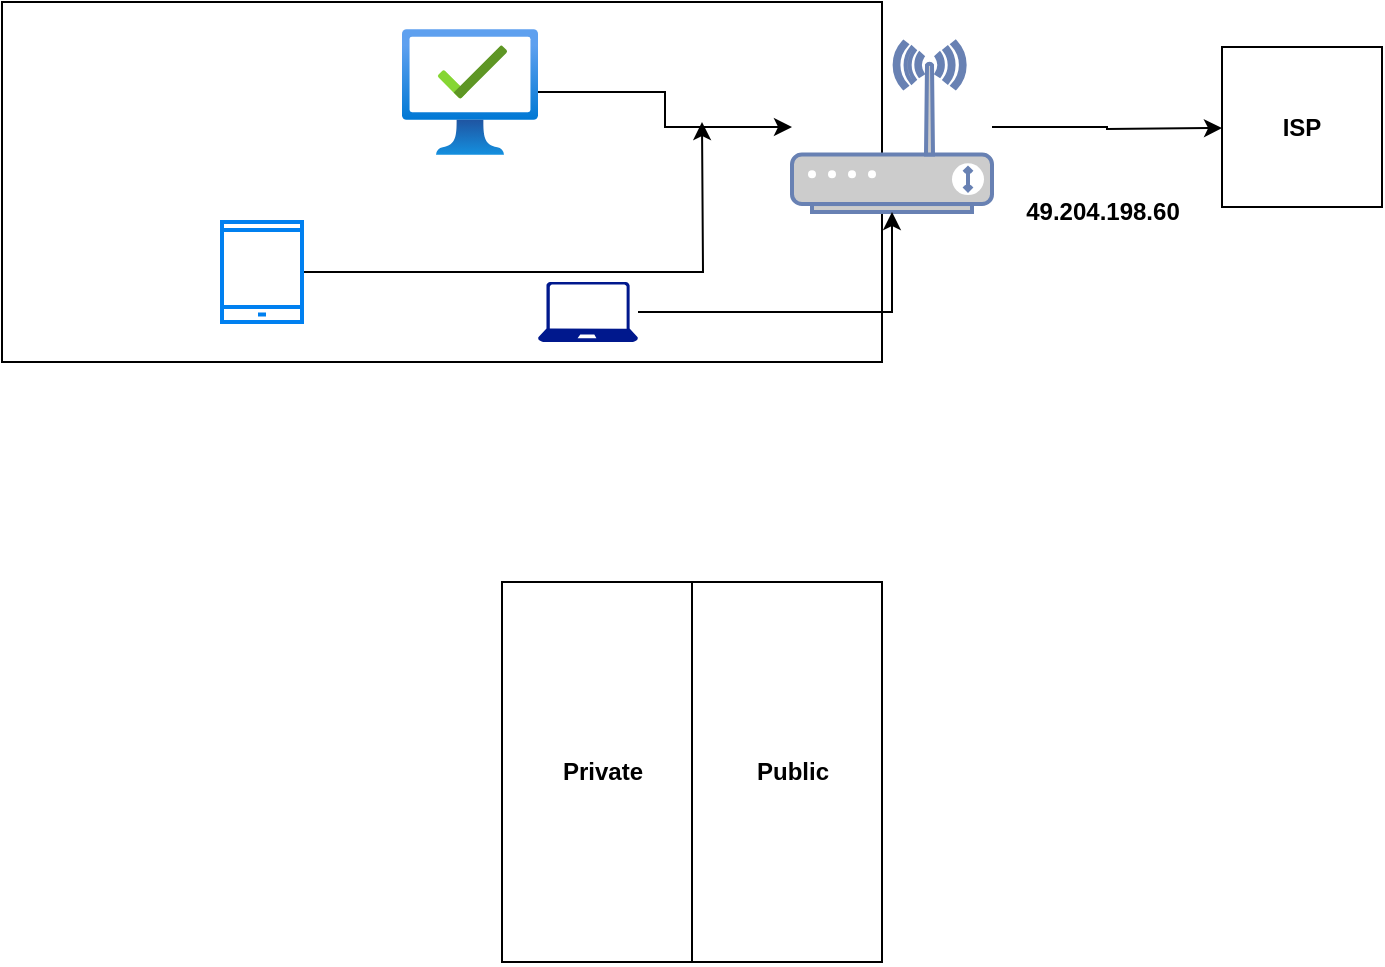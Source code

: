 <mxfile version="24.7.17">
  <diagram name="Page-1" id="8cQ6dlYZiLXwl3r9tG7y">
    <mxGraphModel dx="934" dy="525" grid="1" gridSize="10" guides="1" tooltips="1" connect="1" arrows="1" fold="1" page="1" pageScale="1" pageWidth="850" pageHeight="1100" math="0" shadow="0">
      <root>
        <mxCell id="0" />
        <mxCell id="1" parent="0" />
        <mxCell id="YbHaQcUzP9_vanoCLiuY-2" value="" style="group" vertex="1" connectable="0" parent="1">
          <mxGeometry x="80" y="80" width="690" height="180" as="geometry" />
        </mxCell>
        <mxCell id="YbHaQcUzP9_vanoCLiuY-3" value="" style="rounded=0;whiteSpace=wrap;html=1;" vertex="1" parent="YbHaQcUzP9_vanoCLiuY-2">
          <mxGeometry width="440" height="180" as="geometry" />
        </mxCell>
        <mxCell id="YbHaQcUzP9_vanoCLiuY-4" style="edgeStyle=orthogonalEdgeStyle;rounded=0;orthogonalLoop=1;jettySize=auto;html=1;" edge="1" parent="YbHaQcUzP9_vanoCLiuY-2" source="YbHaQcUzP9_vanoCLiuY-5">
          <mxGeometry relative="1" as="geometry">
            <mxPoint x="610" y="63" as="targetPoint" />
          </mxGeometry>
        </mxCell>
        <mxCell id="YbHaQcUzP9_vanoCLiuY-5" value="" style="fontColor=#0066CC;verticalAlign=top;verticalLabelPosition=bottom;labelPosition=center;align=center;html=1;outlineConnect=0;fillColor=#CCCCCC;strokeColor=#6881B3;gradientColor=none;gradientDirection=north;strokeWidth=2;shape=mxgraph.networks.wireless_modem;" vertex="1" parent="YbHaQcUzP9_vanoCLiuY-2">
          <mxGeometry x="395" y="20" width="100" height="85" as="geometry" />
        </mxCell>
        <mxCell id="YbHaQcUzP9_vanoCLiuY-6" style="edgeStyle=orthogonalEdgeStyle;rounded=0;orthogonalLoop=1;jettySize=auto;html=1;" edge="1" parent="YbHaQcUzP9_vanoCLiuY-2" source="YbHaQcUzP9_vanoCLiuY-7" target="YbHaQcUzP9_vanoCLiuY-5">
          <mxGeometry relative="1" as="geometry" />
        </mxCell>
        <mxCell id="YbHaQcUzP9_vanoCLiuY-7" value="" style="sketch=0;aspect=fixed;pointerEvents=1;shadow=0;dashed=0;html=1;strokeColor=none;labelPosition=center;verticalLabelPosition=bottom;verticalAlign=top;align=center;fillColor=#00188D;shape=mxgraph.azure.laptop" vertex="1" parent="YbHaQcUzP9_vanoCLiuY-2">
          <mxGeometry x="268" y="140" width="50" height="30" as="geometry" />
        </mxCell>
        <mxCell id="YbHaQcUzP9_vanoCLiuY-8" style="edgeStyle=orthogonalEdgeStyle;rounded=0;orthogonalLoop=1;jettySize=auto;html=1;" edge="1" parent="YbHaQcUzP9_vanoCLiuY-2" source="YbHaQcUzP9_vanoCLiuY-9">
          <mxGeometry relative="1" as="geometry">
            <mxPoint x="350" y="60" as="targetPoint" />
          </mxGeometry>
        </mxCell>
        <mxCell id="YbHaQcUzP9_vanoCLiuY-9" value="" style="html=1;verticalLabelPosition=bottom;align=center;labelBackgroundColor=#ffffff;verticalAlign=top;strokeWidth=2;strokeColor=#0080F0;shadow=0;dashed=0;shape=mxgraph.ios7.icons.smartphone;" vertex="1" parent="YbHaQcUzP9_vanoCLiuY-2">
          <mxGeometry x="110" y="110" width="40" height="50" as="geometry" />
        </mxCell>
        <mxCell id="YbHaQcUzP9_vanoCLiuY-10" style="edgeStyle=orthogonalEdgeStyle;rounded=0;orthogonalLoop=1;jettySize=auto;html=1;" edge="1" parent="YbHaQcUzP9_vanoCLiuY-2" source="YbHaQcUzP9_vanoCLiuY-11" target="YbHaQcUzP9_vanoCLiuY-5">
          <mxGeometry relative="1" as="geometry" />
        </mxCell>
        <mxCell id="YbHaQcUzP9_vanoCLiuY-11" value="" style="image;aspect=fixed;html=1;points=[];align=center;fontSize=12;image=img/lib/azure2/management_governance/Managed_Desktop.svg;" vertex="1" parent="YbHaQcUzP9_vanoCLiuY-2">
          <mxGeometry x="200" y="13.4" width="68" height="63.2" as="geometry" />
        </mxCell>
        <mxCell id="YbHaQcUzP9_vanoCLiuY-12" value="&lt;b&gt;ISP&lt;/b&gt;" style="whiteSpace=wrap;html=1;aspect=fixed;" vertex="1" parent="YbHaQcUzP9_vanoCLiuY-2">
          <mxGeometry x="610" y="22.5" width="80" height="80" as="geometry" />
        </mxCell>
        <mxCell id="YbHaQcUzP9_vanoCLiuY-13" value="&lt;b&gt;49.204.198.60&lt;/b&gt;" style="text;html=1;align=center;verticalAlign=middle;resizable=0;points=[];autosize=1;strokeColor=none;fillColor=none;" vertex="1" parent="YbHaQcUzP9_vanoCLiuY-2">
          <mxGeometry x="500" y="90" width="100" height="30" as="geometry" />
        </mxCell>
        <mxCell id="YbHaQcUzP9_vanoCLiuY-14" value="" style="group" vertex="1" connectable="0" parent="1">
          <mxGeometry x="330" y="370" width="190" height="190" as="geometry" />
        </mxCell>
        <mxCell id="YbHaQcUzP9_vanoCLiuY-15" value="" style="whiteSpace=wrap;html=1;aspect=fixed;" vertex="1" parent="YbHaQcUzP9_vanoCLiuY-14">
          <mxGeometry width="190" height="190" as="geometry" />
        </mxCell>
        <mxCell id="YbHaQcUzP9_vanoCLiuY-16" value="" style="endArrow=none;html=1;rounded=0;entryX=0.5;entryY=0;entryDx=0;entryDy=0;exitX=0.5;exitY=1;exitDx=0;exitDy=0;" edge="1" parent="YbHaQcUzP9_vanoCLiuY-14" source="YbHaQcUzP9_vanoCLiuY-15" target="YbHaQcUzP9_vanoCLiuY-15">
          <mxGeometry width="50" height="50" relative="1" as="geometry">
            <mxPoint x="40" y="20" as="sourcePoint" />
            <mxPoint x="90" y="-30" as="targetPoint" />
          </mxGeometry>
        </mxCell>
        <mxCell id="YbHaQcUzP9_vanoCLiuY-17" value="&lt;b&gt;Private&lt;/b&gt;" style="text;html=1;align=center;verticalAlign=middle;resizable=0;points=[];autosize=1;strokeColor=none;fillColor=none;" vertex="1" parent="YbHaQcUzP9_vanoCLiuY-14">
          <mxGeometry x="20" y="80" width="60" height="30" as="geometry" />
        </mxCell>
        <mxCell id="YbHaQcUzP9_vanoCLiuY-18" value="&lt;b&gt;Public&lt;/b&gt;" style="text;html=1;align=center;verticalAlign=middle;resizable=0;points=[];autosize=1;strokeColor=none;fillColor=none;" vertex="1" parent="YbHaQcUzP9_vanoCLiuY-14">
          <mxGeometry x="115" y="80" width="60" height="30" as="geometry" />
        </mxCell>
      </root>
    </mxGraphModel>
  </diagram>
</mxfile>
